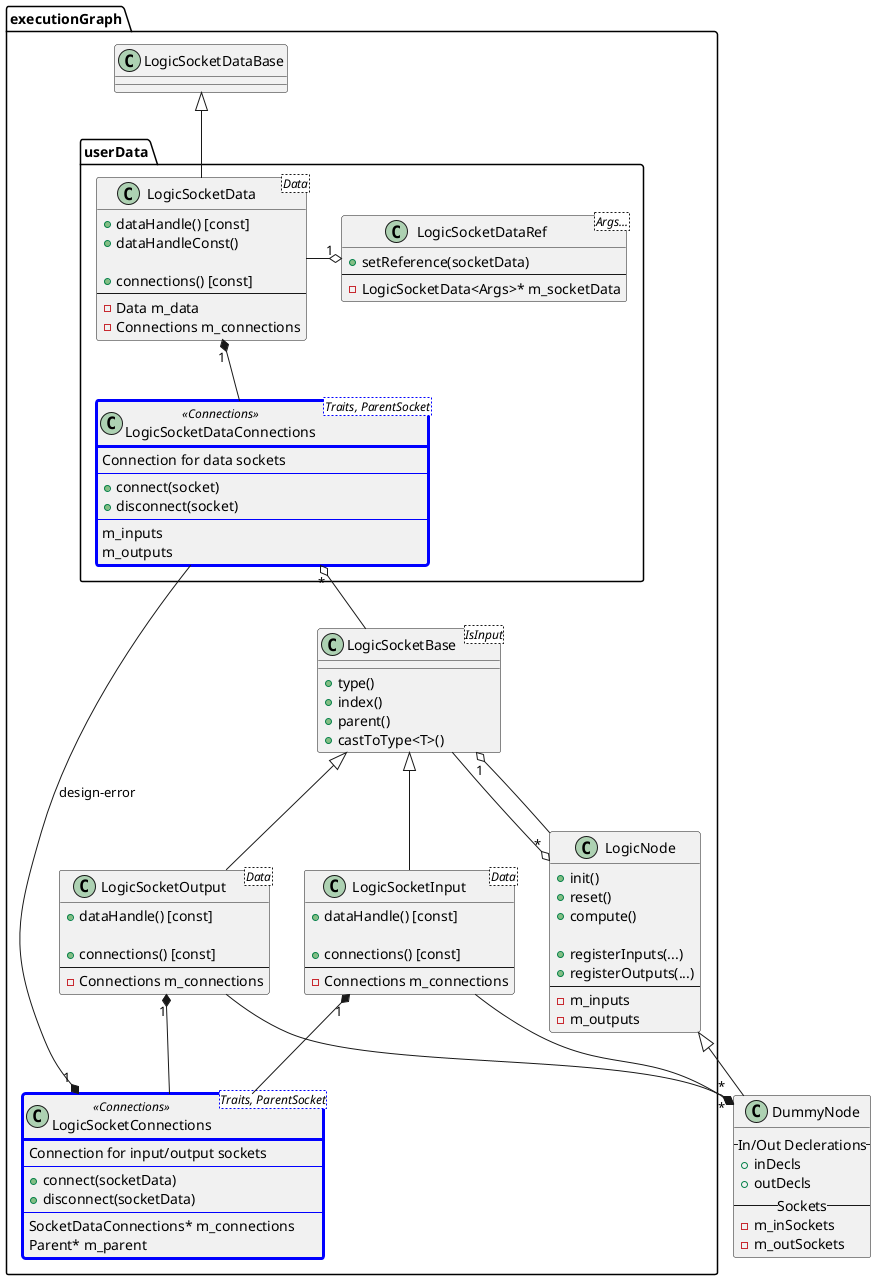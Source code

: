 
@startuml core
set namespaceSeparator ::
skinparam shadowing false
skinparam defaultFontName "Fira Code"

skinparam class{
    BorderColor<< Connections >> Blue
    BorderThickness<< Connections >> 3
}

class DummyNode{
    --  In/Out Declerations --
    + inDecls
    + outDecls
    -- Sockets --
    - m_inSockets
    - m_outSockets
}

namespace executionGraph{

    class LogicNode{
        + init()
        + reset()
        + compute()

        + registerInputs(...)
        + registerOutputs(...)
        --
        - m_inputs
        - m_outputs
    }

    class LogicSocketInput<Data> {
        + dataHandle() [const]

        + connections() [const]
        --
        - Connections m_connections
    }

    class LogicSocketOutput<Data> {
        + dataHandle() [const]

        + connections() [const]
        --
        - Connections m_connections
    }

    class LogicSocketBase<IsInput> {
        + type()
        + index()
        + parent()
        + castToType<T>()
    }

    class LogicSocketConnections<Traits, ParentSocket> << Connections >>{
        Connection for input/output sockets
        --
        + connect(socketData)
        + disconnect(socketData)
        --
        SocketDataConnections* m_connections
        Parent* m_parent
    }

    namespace userData{
        class LogicSocketDataConnections<Traits, ParentSocket> << Connections >> {
            Connection for data sockets
            --
            + connect(socket)
            + disconnect(socket)
            --
            m_inputs
            m_outputs
        }

        class LogicSocketData<Data>{
            + dataHandle() [const]
            + dataHandleConst()

            + connections() [const]
            --
            - Data m_data
            - Connections m_connections
        }


        class LogicSocketDataRef<Args...>{
            + setReference(socketData)
            --
            - LogicSocketData<Args>* m_socketData
        }

    }

    class LogicSocketDataBase{

    }
}

DummyNode -up-|> executionGraph::LogicNode

executionGraph::LogicSocketInput -up-|> executionGraph::LogicSocketBase
executionGraph::LogicSocketOutput -up-|> executionGraph::LogicSocketBase

executionGraph::LogicNode "*" o-up- executionGraph::LogicSocketBase 

' executionGraph::LogicSocketBase -[hidden]-> executionGraph::userData::LogicSocketData
' executionGraph::LogicSocketBase -up[hidden]-> executionGraph::userData::LogicSocketData


DummyNode "*" *-up- executionGraph::LogicSocketInput
DummyNode "*" *-up- executionGraph::LogicSocketOutput

executionGraph::LogicSocketInput "1" *-- executionGraph::LogicSocketConnections
executionGraph::LogicSocketOutput "1" *-- executionGraph::LogicSocketConnections

executionGraph::LogicSocketBase "1" o-down- executionGraph::LogicNode

executionGraph::userData::LogicSocketData -up-|> executionGraph::LogicSocketDataBase
executionGraph::userData::LogicSocketDataConnections "*" o-down- executionGraph::LogicSocketBase
executionGraph::userData::LogicSocketData -right-o "1" executionGraph::userData::LogicSocketDataRef
executionGraph::userData::LogicSocketData "1" *-down- executionGraph::userData::LogicSocketDataConnections

executionGraph::LogicSocketConnections "1" *-- executionGraph::userData::LogicSocketDataConnections : design-error

@enduml